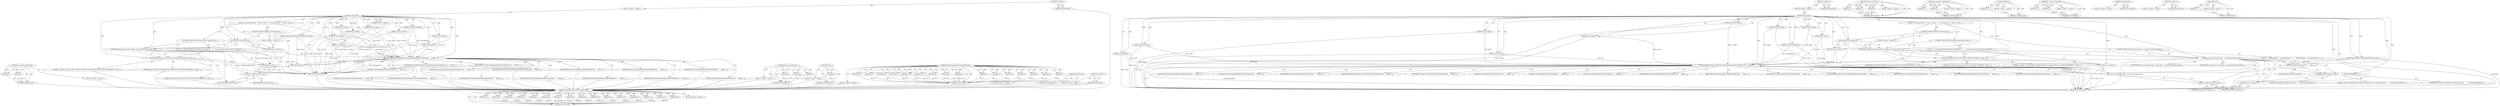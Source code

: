 digraph "View" {
vulnerable_116 [label=<(METHOD,&lt;operator&gt;.fieldAccess)>];
vulnerable_117 [label=<(PARAM,p1)>];
vulnerable_118 [label=<(PARAM,p2)>];
vulnerable_119 [label=<(BLOCK,&lt;empty&gt;,&lt;empty&gt;)>];
vulnerable_120 [label=<(METHOD_RETURN,ANY)>];
vulnerable_6 [label=<(METHOD,&lt;global&gt;)<SUB>1</SUB>>];
vulnerable_7 [label=<(BLOCK,&lt;empty&gt;,&lt;empty&gt;)<SUB>1</SUB>>];
vulnerable_8 [label=<(METHOD,texImage3D)<SUB>1</SUB>>];
vulnerable_9 [label=<(PARAM,GLenum target)<SUB>2</SUB>>];
vulnerable_10 [label=<(PARAM,GLint level)<SUB>3</SUB>>];
vulnerable_11 [label=<(PARAM,GLint internalformat)<SUB>4</SUB>>];
vulnerable_12 [label=<(PARAM,GLsizei width)<SUB>5</SUB>>];
vulnerable_13 [label=<(PARAM,GLsizei height)<SUB>6</SUB>>];
vulnerable_14 [label=<(PARAM,GLsizei depth)<SUB>7</SUB>>];
vulnerable_15 [label=<(PARAM,GLint border)<SUB>8</SUB>>];
vulnerable_16 [label=<(PARAM,GLenum format)<SUB>9</SUB>>];
vulnerable_17 [label=<(PARAM,GLenum type)<SUB>10</SUB>>];
vulnerable_18 [label=<(PARAM,MaybeShared&lt;DOMArrayBufferView&gt; pixels)<SUB>11</SUB>>];
vulnerable_19 [label=<(PARAM,GLuint src_offset)<SUB>12</SUB>>];
vulnerable_20 [label=<(BLOCK,{
  if (isContextLost())
    return;
  if (boun...,{
  if (isContextLost())
    return;
  if (boun...)<SUB>12</SUB>>];
vulnerable_21 [label=<(CONTROL_STRUCTURE,IF,if (isContextLost()))<SUB>13</SUB>>];
vulnerable_22 [label=<(isContextLost,isContextLost())<SUB>13</SUB>>];
vulnerable_23 [label=<(BLOCK,&lt;empty&gt;,&lt;empty&gt;)<SUB>14</SUB>>];
vulnerable_24 [label=<(RETURN,return;,return;)<SUB>14</SUB>>];
vulnerable_25 [label=<(CONTROL_STRUCTURE,IF,if (bound_pixel_unpack_buffer_))<SUB>15</SUB>>];
vulnerable_26 [label=<(IDENTIFIER,bound_pixel_unpack_buffer_,if (bound_pixel_unpack_buffer_))<SUB>15</SUB>>];
vulnerable_27 [label=<(BLOCK,{
    SynthesizeGLError(GL_INVALID_OPERATION, &quot;...,{
    SynthesizeGLError(GL_INVALID_OPERATION, &quot;...)<SUB>15</SUB>>];
vulnerable_28 [label=<(SynthesizeGLError,SynthesizeGLError(GL_INVALID_OPERATION, &quot;texIma...)<SUB>16</SUB>>];
vulnerable_29 [label=<(IDENTIFIER,GL_INVALID_OPERATION,SynthesizeGLError(GL_INVALID_OPERATION, &quot;texIma...)<SUB>16</SUB>>];
vulnerable_30 [label=<(LITERAL,&quot;texImage3D&quot;,SynthesizeGLError(GL_INVALID_OPERATION, &quot;texIma...)<SUB>16</SUB>>];
vulnerable_31 [label=<(LITERAL,&quot;a buffer is bound to PIXEL_UNPACK_BUFFER&quot;,SynthesizeGLError(GL_INVALID_OPERATION, &quot;texIma...)<SUB>17</SUB>>];
vulnerable_32 [label=<(RETURN,return;,return;)<SUB>18</SUB>>];
vulnerable_33 [label=<(TexImageHelperDOMArrayBufferView,TexImageHelperDOMArrayBufferView(
       kTexIm...)<SUB>20</SUB>>];
vulnerable_34 [label=<(IDENTIFIER,kTexImage3D,TexImageHelperDOMArrayBufferView(
       kTexIm...)<SUB>21</SUB>>];
vulnerable_35 [label=<(IDENTIFIER,target,TexImageHelperDOMArrayBufferView(
       kTexIm...)<SUB>21</SUB>>];
vulnerable_36 [label=<(IDENTIFIER,level,TexImageHelperDOMArrayBufferView(
       kTexIm...)<SUB>21</SUB>>];
vulnerable_37 [label=<(IDENTIFIER,internalformat,TexImageHelperDOMArrayBufferView(
       kTexIm...)<SUB>21</SUB>>];
vulnerable_38 [label=<(IDENTIFIER,width,TexImageHelperDOMArrayBufferView(
       kTexIm...)<SUB>21</SUB>>];
vulnerable_39 [label=<(IDENTIFIER,height,TexImageHelperDOMArrayBufferView(
       kTexIm...)<SUB>21</SUB>>];
vulnerable_40 [label=<(IDENTIFIER,depth,TexImageHelperDOMArrayBufferView(
       kTexIm...)<SUB>21</SUB>>];
vulnerable_41 [label=<(IDENTIFIER,border,TexImageHelperDOMArrayBufferView(
       kTexIm...)<SUB>21</SUB>>];
vulnerable_42 [label=<(IDENTIFIER,format,TexImageHelperDOMArrayBufferView(
       kTexIm...)<SUB>22</SUB>>];
vulnerable_43 [label=<(IDENTIFIER,type,TexImageHelperDOMArrayBufferView(
       kTexIm...)<SUB>22</SUB>>];
vulnerable_44 [label=<(LITERAL,0,TexImageHelperDOMArrayBufferView(
       kTexIm...)<SUB>22</SUB>>];
vulnerable_45 [label=<(LITERAL,0,TexImageHelperDOMArrayBufferView(
       kTexIm...)<SUB>22</SUB>>];
vulnerable_46 [label=<(LITERAL,0,TexImageHelperDOMArrayBufferView(
       kTexIm...)<SUB>22</SUB>>];
vulnerable_47 [label=<(View,pixels.View())<SUB>22</SUB>>];
vulnerable_48 [label=<(&lt;operator&gt;.fieldAccess,pixels.View)<SUB>22</SUB>>];
vulnerable_49 [label=<(IDENTIFIER,pixels,pixels.View())<SUB>22</SUB>>];
vulnerable_50 [label=<(FIELD_IDENTIFIER,View,View)<SUB>22</SUB>>];
vulnerable_51 [label=<(IDENTIFIER,kNullNotReachable,TexImageHelperDOMArrayBufferView(
       kTexIm...)<SUB>22</SUB>>];
vulnerable_52 [label=<(IDENTIFIER,src_offset,TexImageHelperDOMArrayBufferView(
       kTexIm...)<SUB>22</SUB>>];
vulnerable_53 [label=<(METHOD_RETURN,void)<SUB>1</SUB>>];
vulnerable_55 [label=<(METHOD_RETURN,ANY)<SUB>1</SUB>>];
vulnerable_87 [label=<(METHOD,SynthesizeGLError)>];
vulnerable_88 [label=<(PARAM,p1)>];
vulnerable_89 [label=<(PARAM,p2)>];
vulnerable_90 [label=<(PARAM,p3)>];
vulnerable_91 [label=<(BLOCK,&lt;empty&gt;,&lt;empty&gt;)>];
vulnerable_92 [label=<(METHOD_RETURN,ANY)>];
vulnerable_112 [label=<(METHOD,View)>];
vulnerable_113 [label=<(PARAM,p1)>];
vulnerable_114 [label=<(BLOCK,&lt;empty&gt;,&lt;empty&gt;)>];
vulnerable_115 [label=<(METHOD_RETURN,ANY)>];
vulnerable_93 [label=<(METHOD,TexImageHelperDOMArrayBufferView)>];
vulnerable_94 [label=<(PARAM,p1)>];
vulnerable_95 [label=<(PARAM,p2)>];
vulnerable_96 [label=<(PARAM,p3)>];
vulnerable_97 [label=<(PARAM,p4)>];
vulnerable_98 [label=<(PARAM,p5)>];
vulnerable_99 [label=<(PARAM,p6)>];
vulnerable_100 [label=<(PARAM,p7)>];
vulnerable_101 [label=<(PARAM,p8)>];
vulnerable_102 [label=<(PARAM,p9)>];
vulnerable_103 [label=<(PARAM,p10)>];
vulnerable_104 [label=<(PARAM,p11)>];
vulnerable_105 [label=<(PARAM,p12)>];
vulnerable_106 [label=<(PARAM,p13)>];
vulnerable_107 [label=<(PARAM,p14)>];
vulnerable_108 [label=<(PARAM,p15)>];
vulnerable_109 [label=<(PARAM,p16)>];
vulnerable_110 [label=<(BLOCK,&lt;empty&gt;,&lt;empty&gt;)>];
vulnerable_111 [label=<(METHOD_RETURN,ANY)>];
vulnerable_84 [label=<(METHOD,isContextLost)>];
vulnerable_85 [label=<(BLOCK,&lt;empty&gt;,&lt;empty&gt;)>];
vulnerable_86 [label=<(METHOD_RETURN,ANY)>];
vulnerable_78 [label=<(METHOD,&lt;global&gt;)<SUB>1</SUB>>];
vulnerable_79 [label=<(BLOCK,&lt;empty&gt;,&lt;empty&gt;)>];
vulnerable_80 [label=<(METHOD_RETURN,ANY)>];
fixed_116 [label=<(METHOD,TexImageHelperDOMArrayBufferView)>];
fixed_117 [label=<(PARAM,p1)>];
fixed_118 [label=<(PARAM,p2)>];
fixed_119 [label=<(PARAM,p3)>];
fixed_120 [label=<(PARAM,p4)>];
fixed_121 [label=<(PARAM,p5)>];
fixed_122 [label=<(PARAM,p6)>];
fixed_123 [label=<(PARAM,p7)>];
fixed_124 [label=<(PARAM,p8)>];
fixed_125 [label=<(PARAM,p9)>];
fixed_126 [label=<(PARAM,p10)>];
fixed_127 [label=<(PARAM,p11)>];
fixed_128 [label=<(PARAM,p12)>];
fixed_129 [label=<(PARAM,p13)>];
fixed_130 [label=<(PARAM,p14)>];
fixed_131 [label=<(PARAM,p15)>];
fixed_132 [label=<(PARAM,p16)>];
fixed_133 [label=<(BLOCK,&lt;empty&gt;,&lt;empty&gt;)>];
fixed_134 [label=<(METHOD_RETURN,ANY)>];
fixed_6 [label=<(METHOD,&lt;global&gt;)<SUB>1</SUB>>];
fixed_7 [label=<(BLOCK,&lt;empty&gt;,&lt;empty&gt;)<SUB>1</SUB>>];
fixed_8 [label=<(METHOD,texImage3D)<SUB>1</SUB>>];
fixed_9 [label=<(PARAM,GLenum target)<SUB>2</SUB>>];
fixed_10 [label=<(PARAM,GLint level)<SUB>3</SUB>>];
fixed_11 [label=<(PARAM,GLint internalformat)<SUB>4</SUB>>];
fixed_12 [label=<(PARAM,GLsizei width)<SUB>5</SUB>>];
fixed_13 [label=<(PARAM,GLsizei height)<SUB>6</SUB>>];
fixed_14 [label=<(PARAM,GLsizei depth)<SUB>7</SUB>>];
fixed_15 [label=<(PARAM,GLint border)<SUB>8</SUB>>];
fixed_16 [label=<(PARAM,GLenum format)<SUB>9</SUB>>];
fixed_17 [label=<(PARAM,GLenum type)<SUB>10</SUB>>];
fixed_18 [label=<(PARAM,MaybeShared&lt;DOMArrayBufferView&gt; pixels)<SUB>11</SUB>>];
fixed_19 [label=<(PARAM,GLuint src_offset)<SUB>12</SUB>>];
fixed_20 [label=<(BLOCK,{
  if (isContextLost())
    return;
  if (boun...,{
  if (isContextLost())
    return;
  if (boun...)<SUB>12</SUB>>];
fixed_21 [label=<(CONTROL_STRUCTURE,IF,if (isContextLost()))<SUB>13</SUB>>];
fixed_22 [label=<(isContextLost,isContextLost())<SUB>13</SUB>>];
fixed_23 [label=<(BLOCK,&lt;empty&gt;,&lt;empty&gt;)<SUB>14</SUB>>];
fixed_24 [label=<(RETURN,return;,return;)<SUB>14</SUB>>];
fixed_25 [label=<(CONTROL_STRUCTURE,IF,if (bound_pixel_unpack_buffer_))<SUB>15</SUB>>];
fixed_26 [label=<(IDENTIFIER,bound_pixel_unpack_buffer_,if (bound_pixel_unpack_buffer_))<SUB>15</SUB>>];
fixed_27 [label=<(BLOCK,{
    SynthesizeGLError(GL_INVALID_OPERATION, &quot;...,{
    SynthesizeGLError(GL_INVALID_OPERATION, &quot;...)<SUB>15</SUB>>];
fixed_28 [label=<(SynthesizeGLError,SynthesizeGLError(GL_INVALID_OPERATION, &quot;texIma...)<SUB>16</SUB>>];
fixed_29 [label=<(IDENTIFIER,GL_INVALID_OPERATION,SynthesizeGLError(GL_INVALID_OPERATION, &quot;texIma...)<SUB>16</SUB>>];
fixed_30 [label=<(LITERAL,&quot;texImage3D&quot;,SynthesizeGLError(GL_INVALID_OPERATION, &quot;texIma...)<SUB>16</SUB>>];
fixed_31 [label=<(LITERAL,&quot;a buffer is bound to PIXEL_UNPACK_BUFFER&quot;,SynthesizeGLError(GL_INVALID_OPERATION, &quot;texIma...)<SUB>17</SUB>>];
fixed_32 [label=<(RETURN,return;,return;)<SUB>18</SUB>>];
fixed_33 [label=<(CONTROL_STRUCTURE,IF,if (unpack_flip_y_ || unpack_premultiply_alpha_))<SUB>20</SUB>>];
fixed_34 [label=<(&lt;operator&gt;.logicalOr,unpack_flip_y_ || unpack_premultiply_alpha_)<SUB>20</SUB>>];
fixed_35 [label=<(IDENTIFIER,unpack_flip_y_,unpack_flip_y_ || unpack_premultiply_alpha_)<SUB>20</SUB>>];
fixed_36 [label=<(IDENTIFIER,unpack_premultiply_alpha_,unpack_flip_y_ || unpack_premultiply_alpha_)<SUB>20</SUB>>];
fixed_37 [label=<(BLOCK,{
    DCHECK(pixels);
    SynthesizeGLError(
  ...,{
    DCHECK(pixels);
    SynthesizeGLError(
  ...)<SUB>20</SUB>>];
fixed_38 [label=<(DCHECK,DCHECK(pixels))<SUB>21</SUB>>];
fixed_39 [label=<(IDENTIFIER,pixels,DCHECK(pixels))<SUB>21</SUB>>];
fixed_40 [label=<(SynthesizeGLError,SynthesizeGLError(
        GL_INVALID_OPERATION...)<SUB>22</SUB>>];
fixed_41 [label=<(IDENTIFIER,GL_INVALID_OPERATION,SynthesizeGLError(
        GL_INVALID_OPERATION...)<SUB>23</SUB>>];
fixed_42 [label=<(LITERAL,&quot;texImage3D&quot;,SynthesizeGLError(
        GL_INVALID_OPERATION...)<SUB>23</SUB>>];
fixed_43 [label=<(LITERAL,&quot;FLIP_Y or PREMULTIPLY_ALPHA isn't allowed for ...,SynthesizeGLError(
        GL_INVALID_OPERATION...)<SUB>24</SUB>>];
fixed_44 [label=<(RETURN,return;,return;)<SUB>25</SUB>>];
fixed_45 [label=<(TexImageHelperDOMArrayBufferView,TexImageHelperDOMArrayBufferView(
       kTexIm...)<SUB>27</SUB>>];
fixed_46 [label=<(IDENTIFIER,kTexImage3D,TexImageHelperDOMArrayBufferView(
       kTexIm...)<SUB>28</SUB>>];
fixed_47 [label=<(IDENTIFIER,target,TexImageHelperDOMArrayBufferView(
       kTexIm...)<SUB>28</SUB>>];
fixed_48 [label=<(IDENTIFIER,level,TexImageHelperDOMArrayBufferView(
       kTexIm...)<SUB>28</SUB>>];
fixed_49 [label=<(IDENTIFIER,internalformat,TexImageHelperDOMArrayBufferView(
       kTexIm...)<SUB>28</SUB>>];
fixed_50 [label=<(IDENTIFIER,width,TexImageHelperDOMArrayBufferView(
       kTexIm...)<SUB>28</SUB>>];
fixed_51 [label=<(IDENTIFIER,height,TexImageHelperDOMArrayBufferView(
       kTexIm...)<SUB>28</SUB>>];
fixed_52 [label=<(IDENTIFIER,depth,TexImageHelperDOMArrayBufferView(
       kTexIm...)<SUB>28</SUB>>];
fixed_53 [label=<(IDENTIFIER,border,TexImageHelperDOMArrayBufferView(
       kTexIm...)<SUB>28</SUB>>];
fixed_54 [label=<(IDENTIFIER,format,TexImageHelperDOMArrayBufferView(
       kTexIm...)<SUB>29</SUB>>];
fixed_55 [label=<(IDENTIFIER,type,TexImageHelperDOMArrayBufferView(
       kTexIm...)<SUB>29</SUB>>];
fixed_56 [label=<(LITERAL,0,TexImageHelperDOMArrayBufferView(
       kTexIm...)<SUB>29</SUB>>];
fixed_57 [label=<(LITERAL,0,TexImageHelperDOMArrayBufferView(
       kTexIm...)<SUB>29</SUB>>];
fixed_58 [label=<(LITERAL,0,TexImageHelperDOMArrayBufferView(
       kTexIm...)<SUB>29</SUB>>];
fixed_59 [label=<(View,pixels.View())<SUB>29</SUB>>];
fixed_60 [label=<(&lt;operator&gt;.fieldAccess,pixels.View)<SUB>29</SUB>>];
fixed_61 [label=<(IDENTIFIER,pixels,pixels.View())<SUB>29</SUB>>];
fixed_62 [label=<(FIELD_IDENTIFIER,View,View)<SUB>29</SUB>>];
fixed_63 [label=<(IDENTIFIER,kNullNotReachable,TexImageHelperDOMArrayBufferView(
       kTexIm...)<SUB>29</SUB>>];
fixed_64 [label=<(IDENTIFIER,src_offset,TexImageHelperDOMArrayBufferView(
       kTexIm...)<SUB>29</SUB>>];
fixed_65 [label=<(METHOD_RETURN,void)<SUB>1</SUB>>];
fixed_67 [label=<(METHOD_RETURN,ANY)<SUB>1</SUB>>];
fixed_101 [label=<(METHOD,SynthesizeGLError)>];
fixed_102 [label=<(PARAM,p1)>];
fixed_103 [label=<(PARAM,p2)>];
fixed_104 [label=<(PARAM,p3)>];
fixed_105 [label=<(BLOCK,&lt;empty&gt;,&lt;empty&gt;)>];
fixed_106 [label=<(METHOD_RETURN,ANY)>];
fixed_139 [label=<(METHOD,&lt;operator&gt;.fieldAccess)>];
fixed_140 [label=<(PARAM,p1)>];
fixed_141 [label=<(PARAM,p2)>];
fixed_142 [label=<(BLOCK,&lt;empty&gt;,&lt;empty&gt;)>];
fixed_143 [label=<(METHOD_RETURN,ANY)>];
fixed_112 [label=<(METHOD,DCHECK)>];
fixed_113 [label=<(PARAM,p1)>];
fixed_114 [label=<(BLOCK,&lt;empty&gt;,&lt;empty&gt;)>];
fixed_115 [label=<(METHOD_RETURN,ANY)>];
fixed_107 [label=<(METHOD,&lt;operator&gt;.logicalOr)>];
fixed_108 [label=<(PARAM,p1)>];
fixed_109 [label=<(PARAM,p2)>];
fixed_110 [label=<(BLOCK,&lt;empty&gt;,&lt;empty&gt;)>];
fixed_111 [label=<(METHOD_RETURN,ANY)>];
fixed_98 [label=<(METHOD,isContextLost)>];
fixed_99 [label=<(BLOCK,&lt;empty&gt;,&lt;empty&gt;)>];
fixed_100 [label=<(METHOD_RETURN,ANY)>];
fixed_92 [label=<(METHOD,&lt;global&gt;)<SUB>1</SUB>>];
fixed_93 [label=<(BLOCK,&lt;empty&gt;,&lt;empty&gt;)>];
fixed_94 [label=<(METHOD_RETURN,ANY)>];
fixed_135 [label=<(METHOD,View)>];
fixed_136 [label=<(PARAM,p1)>];
fixed_137 [label=<(BLOCK,&lt;empty&gt;,&lt;empty&gt;)>];
fixed_138 [label=<(METHOD_RETURN,ANY)>];
vulnerable_116 -> vulnerable_117  [key=0, label="AST: "];
vulnerable_116 -> vulnerable_117  [key=1, label="DDG: "];
vulnerable_116 -> vulnerable_119  [key=0, label="AST: "];
vulnerable_116 -> vulnerable_118  [key=0, label="AST: "];
vulnerable_116 -> vulnerable_118  [key=1, label="DDG: "];
vulnerable_116 -> vulnerable_120  [key=0, label="AST: "];
vulnerable_116 -> vulnerable_120  [key=1, label="CFG: "];
vulnerable_117 -> vulnerable_120  [key=0, label="DDG: p1"];
vulnerable_118 -> vulnerable_120  [key=0, label="DDG: p2"];
vulnerable_119 -> fixed_116  [key=0];
vulnerable_120 -> fixed_116  [key=0];
vulnerable_6 -> vulnerable_7  [key=0, label="AST: "];
vulnerable_6 -> vulnerable_55  [key=0, label="AST: "];
vulnerable_6 -> vulnerable_55  [key=1, label="CFG: "];
vulnerable_7 -> vulnerable_8  [key=0, label="AST: "];
vulnerable_8 -> vulnerable_9  [key=0, label="AST: "];
vulnerable_8 -> vulnerable_9  [key=1, label="DDG: "];
vulnerable_8 -> vulnerable_10  [key=0, label="AST: "];
vulnerable_8 -> vulnerable_10  [key=1, label="DDG: "];
vulnerable_8 -> vulnerable_11  [key=0, label="AST: "];
vulnerable_8 -> vulnerable_11  [key=1, label="DDG: "];
vulnerable_8 -> vulnerable_12  [key=0, label="AST: "];
vulnerable_8 -> vulnerable_12  [key=1, label="DDG: "];
vulnerable_8 -> vulnerable_13  [key=0, label="AST: "];
vulnerable_8 -> vulnerable_13  [key=1, label="DDG: "];
vulnerable_8 -> vulnerable_14  [key=0, label="AST: "];
vulnerable_8 -> vulnerable_14  [key=1, label="DDG: "];
vulnerable_8 -> vulnerable_15  [key=0, label="AST: "];
vulnerable_8 -> vulnerable_15  [key=1, label="DDG: "];
vulnerable_8 -> vulnerable_16  [key=0, label="AST: "];
vulnerable_8 -> vulnerable_16  [key=1, label="DDG: "];
vulnerable_8 -> vulnerable_17  [key=0, label="AST: "];
vulnerable_8 -> vulnerable_17  [key=1, label="DDG: "];
vulnerable_8 -> vulnerable_18  [key=0, label="AST: "];
vulnerable_8 -> vulnerable_18  [key=1, label="DDG: "];
vulnerable_8 -> vulnerable_19  [key=0, label="AST: "];
vulnerable_8 -> vulnerable_19  [key=1, label="DDG: "];
vulnerable_8 -> vulnerable_20  [key=0, label="AST: "];
vulnerable_8 -> vulnerable_53  [key=0, label="AST: "];
vulnerable_8 -> vulnerable_22  [key=0, label="CFG: "];
vulnerable_8 -> vulnerable_22  [key=1, label="DDG: "];
vulnerable_8 -> vulnerable_26  [key=0, label="DDG: "];
vulnerable_8 -> vulnerable_33  [key=0, label="DDG: "];
vulnerable_8 -> vulnerable_24  [key=0, label="DDG: "];
vulnerable_8 -> vulnerable_32  [key=0, label="DDG: "];
vulnerable_8 -> vulnerable_28  [key=0, label="DDG: "];
vulnerable_9 -> vulnerable_53  [key=0, label="DDG: target"];
vulnerable_9 -> vulnerable_33  [key=0, label="DDG: target"];
vulnerable_10 -> vulnerable_53  [key=0, label="DDG: level"];
vulnerable_10 -> vulnerable_33  [key=0, label="DDG: level"];
vulnerable_11 -> vulnerable_53  [key=0, label="DDG: internalformat"];
vulnerable_11 -> vulnerable_33  [key=0, label="DDG: internalformat"];
vulnerable_12 -> vulnerable_53  [key=0, label="DDG: width"];
vulnerable_12 -> vulnerable_33  [key=0, label="DDG: width"];
vulnerable_13 -> vulnerable_53  [key=0, label="DDG: height"];
vulnerable_13 -> vulnerable_33  [key=0, label="DDG: height"];
vulnerable_14 -> vulnerable_53  [key=0, label="DDG: depth"];
vulnerable_14 -> vulnerable_33  [key=0, label="DDG: depth"];
vulnerable_15 -> vulnerable_53  [key=0, label="DDG: border"];
vulnerable_15 -> vulnerable_33  [key=0, label="DDG: border"];
vulnerable_16 -> vulnerable_53  [key=0, label="DDG: format"];
vulnerable_16 -> vulnerable_33  [key=0, label="DDG: format"];
vulnerable_17 -> vulnerable_53  [key=0, label="DDG: type"];
vulnerable_17 -> vulnerable_33  [key=0, label="DDG: type"];
vulnerable_18 -> vulnerable_53  [key=0, label="DDG: pixels"];
vulnerable_18 -> vulnerable_47  [key=0, label="DDG: pixels"];
vulnerable_19 -> vulnerable_53  [key=0, label="DDG: src_offset"];
vulnerable_19 -> vulnerable_33  [key=0, label="DDG: src_offset"];
vulnerable_20 -> vulnerable_21  [key=0, label="AST: "];
vulnerable_20 -> vulnerable_25  [key=0, label="AST: "];
vulnerable_20 -> vulnerable_33  [key=0, label="AST: "];
vulnerable_21 -> vulnerable_22  [key=0, label="AST: "];
vulnerable_21 -> vulnerable_23  [key=0, label="AST: "];
vulnerable_22 -> vulnerable_24  [key=0, label="CFG: "];
vulnerable_22 -> vulnerable_24  [key=1, label="CDG: "];
vulnerable_22 -> vulnerable_26  [key=0, label="CFG: "];
vulnerable_22 -> vulnerable_26  [key=1, label="CDG: "];
vulnerable_22 -> vulnerable_53  [key=0, label="DDG: isContextLost()"];
vulnerable_23 -> vulnerable_24  [key=0, label="AST: "];
vulnerable_24 -> vulnerable_53  [key=0, label="CFG: "];
vulnerable_24 -> vulnerable_53  [key=1, label="DDG: &lt;RET&gt;"];
vulnerable_25 -> vulnerable_26  [key=0, label="AST: "];
vulnerable_25 -> vulnerable_27  [key=0, label="AST: "];
vulnerable_26 -> vulnerable_28  [key=0, label="CFG: "];
vulnerable_26 -> vulnerable_28  [key=1, label="CDG: "];
vulnerable_26 -> vulnerable_50  [key=0, label="CFG: "];
vulnerable_26 -> vulnerable_50  [key=1, label="CDG: "];
vulnerable_26 -> vulnerable_47  [key=0, label="CDG: "];
vulnerable_26 -> vulnerable_48  [key=0, label="CDG: "];
vulnerable_26 -> vulnerable_32  [key=0, label="CDG: "];
vulnerable_26 -> vulnerable_33  [key=0, label="CDG: "];
vulnerable_27 -> vulnerable_28  [key=0, label="AST: "];
vulnerable_27 -> vulnerable_32  [key=0, label="AST: "];
vulnerable_28 -> vulnerable_29  [key=0, label="AST: "];
vulnerable_28 -> vulnerable_30  [key=0, label="AST: "];
vulnerable_28 -> vulnerable_31  [key=0, label="AST: "];
vulnerable_28 -> vulnerable_32  [key=0, label="CFG: "];
vulnerable_28 -> vulnerable_53  [key=0, label="DDG: GL_INVALID_OPERATION"];
vulnerable_29 -> fixed_116  [key=0];
vulnerable_30 -> fixed_116  [key=0];
vulnerable_31 -> fixed_116  [key=0];
vulnerable_32 -> vulnerable_53  [key=0, label="CFG: "];
vulnerable_32 -> vulnerable_53  [key=1, label="DDG: &lt;RET&gt;"];
vulnerable_33 -> vulnerable_34  [key=0, label="AST: "];
vulnerable_33 -> vulnerable_35  [key=0, label="AST: "];
vulnerable_33 -> vulnerable_36  [key=0, label="AST: "];
vulnerable_33 -> vulnerable_37  [key=0, label="AST: "];
vulnerable_33 -> vulnerable_38  [key=0, label="AST: "];
vulnerable_33 -> vulnerable_39  [key=0, label="AST: "];
vulnerable_33 -> vulnerable_40  [key=0, label="AST: "];
vulnerable_33 -> vulnerable_41  [key=0, label="AST: "];
vulnerable_33 -> vulnerable_42  [key=0, label="AST: "];
vulnerable_33 -> vulnerable_43  [key=0, label="AST: "];
vulnerable_33 -> vulnerable_44  [key=0, label="AST: "];
vulnerable_33 -> vulnerable_45  [key=0, label="AST: "];
vulnerable_33 -> vulnerable_46  [key=0, label="AST: "];
vulnerable_33 -> vulnerable_47  [key=0, label="AST: "];
vulnerable_33 -> vulnerable_51  [key=0, label="AST: "];
vulnerable_33 -> vulnerable_52  [key=0, label="AST: "];
vulnerable_33 -> vulnerable_53  [key=0, label="CFG: "];
vulnerable_33 -> vulnerable_53  [key=1, label="DDG: kTexImage3D"];
vulnerable_34 -> fixed_116  [key=0];
vulnerable_35 -> fixed_116  [key=0];
vulnerable_36 -> fixed_116  [key=0];
vulnerable_37 -> fixed_116  [key=0];
vulnerable_38 -> fixed_116  [key=0];
vulnerable_39 -> fixed_116  [key=0];
vulnerable_40 -> fixed_116  [key=0];
vulnerable_41 -> fixed_116  [key=0];
vulnerable_42 -> fixed_116  [key=0];
vulnerable_43 -> fixed_116  [key=0];
vulnerable_44 -> fixed_116  [key=0];
vulnerable_45 -> fixed_116  [key=0];
vulnerable_46 -> fixed_116  [key=0];
vulnerable_47 -> vulnerable_48  [key=0, label="AST: "];
vulnerable_47 -> vulnerable_33  [key=0, label="CFG: "];
vulnerable_47 -> vulnerable_33  [key=1, label="DDG: pixels.View"];
vulnerable_48 -> vulnerable_49  [key=0, label="AST: "];
vulnerable_48 -> vulnerable_50  [key=0, label="AST: "];
vulnerable_48 -> vulnerable_47  [key=0, label="CFG: "];
vulnerable_49 -> fixed_116  [key=0];
vulnerable_50 -> vulnerable_48  [key=0, label="CFG: "];
vulnerable_51 -> fixed_116  [key=0];
vulnerable_52 -> fixed_116  [key=0];
vulnerable_53 -> fixed_116  [key=0];
vulnerable_55 -> fixed_116  [key=0];
vulnerable_87 -> vulnerable_88  [key=0, label="AST: "];
vulnerable_87 -> vulnerable_88  [key=1, label="DDG: "];
vulnerable_87 -> vulnerable_91  [key=0, label="AST: "];
vulnerable_87 -> vulnerable_89  [key=0, label="AST: "];
vulnerable_87 -> vulnerable_89  [key=1, label="DDG: "];
vulnerable_87 -> vulnerable_92  [key=0, label="AST: "];
vulnerable_87 -> vulnerable_92  [key=1, label="CFG: "];
vulnerable_87 -> vulnerable_90  [key=0, label="AST: "];
vulnerable_87 -> vulnerable_90  [key=1, label="DDG: "];
vulnerable_88 -> vulnerable_92  [key=0, label="DDG: p1"];
vulnerable_89 -> vulnerable_92  [key=0, label="DDG: p2"];
vulnerable_90 -> vulnerable_92  [key=0, label="DDG: p3"];
vulnerable_91 -> fixed_116  [key=0];
vulnerable_92 -> fixed_116  [key=0];
vulnerable_112 -> vulnerable_113  [key=0, label="AST: "];
vulnerable_112 -> vulnerable_113  [key=1, label="DDG: "];
vulnerable_112 -> vulnerable_114  [key=0, label="AST: "];
vulnerable_112 -> vulnerable_115  [key=0, label="AST: "];
vulnerable_112 -> vulnerable_115  [key=1, label="CFG: "];
vulnerable_113 -> vulnerable_115  [key=0, label="DDG: p1"];
vulnerable_114 -> fixed_116  [key=0];
vulnerable_115 -> fixed_116  [key=0];
vulnerable_93 -> vulnerable_94  [key=0, label="AST: "];
vulnerable_93 -> vulnerable_94  [key=1, label="DDG: "];
vulnerable_93 -> vulnerable_110  [key=0, label="AST: "];
vulnerable_93 -> vulnerable_95  [key=0, label="AST: "];
vulnerable_93 -> vulnerable_95  [key=1, label="DDG: "];
vulnerable_93 -> vulnerable_111  [key=0, label="AST: "];
vulnerable_93 -> vulnerable_111  [key=1, label="CFG: "];
vulnerable_93 -> vulnerable_96  [key=0, label="AST: "];
vulnerable_93 -> vulnerable_96  [key=1, label="DDG: "];
vulnerable_93 -> vulnerable_97  [key=0, label="AST: "];
vulnerable_93 -> vulnerable_97  [key=1, label="DDG: "];
vulnerable_93 -> vulnerable_98  [key=0, label="AST: "];
vulnerable_93 -> vulnerable_98  [key=1, label="DDG: "];
vulnerable_93 -> vulnerable_99  [key=0, label="AST: "];
vulnerable_93 -> vulnerable_99  [key=1, label="DDG: "];
vulnerable_93 -> vulnerable_100  [key=0, label="AST: "];
vulnerable_93 -> vulnerable_100  [key=1, label="DDG: "];
vulnerable_93 -> vulnerable_101  [key=0, label="AST: "];
vulnerable_93 -> vulnerable_101  [key=1, label="DDG: "];
vulnerable_93 -> vulnerable_102  [key=0, label="AST: "];
vulnerable_93 -> vulnerable_102  [key=1, label="DDG: "];
vulnerable_93 -> vulnerable_103  [key=0, label="AST: "];
vulnerable_93 -> vulnerable_103  [key=1, label="DDG: "];
vulnerable_93 -> vulnerable_104  [key=0, label="AST: "];
vulnerable_93 -> vulnerable_104  [key=1, label="DDG: "];
vulnerable_93 -> vulnerable_105  [key=0, label="AST: "];
vulnerable_93 -> vulnerable_105  [key=1, label="DDG: "];
vulnerable_93 -> vulnerable_106  [key=0, label="AST: "];
vulnerable_93 -> vulnerable_106  [key=1, label="DDG: "];
vulnerable_93 -> vulnerable_107  [key=0, label="AST: "];
vulnerable_93 -> vulnerable_107  [key=1, label="DDG: "];
vulnerable_93 -> vulnerable_108  [key=0, label="AST: "];
vulnerable_93 -> vulnerable_108  [key=1, label="DDG: "];
vulnerable_93 -> vulnerable_109  [key=0, label="AST: "];
vulnerable_93 -> vulnerable_109  [key=1, label="DDG: "];
vulnerable_94 -> vulnerable_111  [key=0, label="DDG: p1"];
vulnerable_95 -> vulnerable_111  [key=0, label="DDG: p2"];
vulnerable_96 -> vulnerable_111  [key=0, label="DDG: p3"];
vulnerable_97 -> vulnerable_111  [key=0, label="DDG: p4"];
vulnerable_98 -> vulnerable_111  [key=0, label="DDG: p5"];
vulnerable_99 -> vulnerable_111  [key=0, label="DDG: p6"];
vulnerable_100 -> vulnerable_111  [key=0, label="DDG: p7"];
vulnerable_101 -> vulnerable_111  [key=0, label="DDG: p8"];
vulnerable_102 -> vulnerable_111  [key=0, label="DDG: p9"];
vulnerable_103 -> vulnerable_111  [key=0, label="DDG: p10"];
vulnerable_104 -> vulnerable_111  [key=0, label="DDG: p11"];
vulnerable_105 -> vulnerable_111  [key=0, label="DDG: p12"];
vulnerable_106 -> vulnerable_111  [key=0, label="DDG: p13"];
vulnerable_107 -> vulnerable_111  [key=0, label="DDG: p14"];
vulnerable_108 -> vulnerable_111  [key=0, label="DDG: p15"];
vulnerable_109 -> vulnerable_111  [key=0, label="DDG: p16"];
vulnerable_110 -> fixed_116  [key=0];
vulnerable_111 -> fixed_116  [key=0];
vulnerable_84 -> vulnerable_85  [key=0, label="AST: "];
vulnerable_84 -> vulnerable_86  [key=0, label="AST: "];
vulnerable_84 -> vulnerable_86  [key=1, label="CFG: "];
vulnerable_85 -> fixed_116  [key=0];
vulnerable_86 -> fixed_116  [key=0];
vulnerable_78 -> vulnerable_79  [key=0, label="AST: "];
vulnerable_78 -> vulnerable_80  [key=0, label="AST: "];
vulnerable_78 -> vulnerable_80  [key=1, label="CFG: "];
vulnerable_79 -> fixed_116  [key=0];
vulnerable_80 -> fixed_116  [key=0];
fixed_116 -> fixed_117  [key=0, label="AST: "];
fixed_116 -> fixed_117  [key=1, label="DDG: "];
fixed_116 -> fixed_133  [key=0, label="AST: "];
fixed_116 -> fixed_118  [key=0, label="AST: "];
fixed_116 -> fixed_118  [key=1, label="DDG: "];
fixed_116 -> fixed_134  [key=0, label="AST: "];
fixed_116 -> fixed_134  [key=1, label="CFG: "];
fixed_116 -> fixed_119  [key=0, label="AST: "];
fixed_116 -> fixed_119  [key=1, label="DDG: "];
fixed_116 -> fixed_120  [key=0, label="AST: "];
fixed_116 -> fixed_120  [key=1, label="DDG: "];
fixed_116 -> fixed_121  [key=0, label="AST: "];
fixed_116 -> fixed_121  [key=1, label="DDG: "];
fixed_116 -> fixed_122  [key=0, label="AST: "];
fixed_116 -> fixed_122  [key=1, label="DDG: "];
fixed_116 -> fixed_123  [key=0, label="AST: "];
fixed_116 -> fixed_123  [key=1, label="DDG: "];
fixed_116 -> fixed_124  [key=0, label="AST: "];
fixed_116 -> fixed_124  [key=1, label="DDG: "];
fixed_116 -> fixed_125  [key=0, label="AST: "];
fixed_116 -> fixed_125  [key=1, label="DDG: "];
fixed_116 -> fixed_126  [key=0, label="AST: "];
fixed_116 -> fixed_126  [key=1, label="DDG: "];
fixed_116 -> fixed_127  [key=0, label="AST: "];
fixed_116 -> fixed_127  [key=1, label="DDG: "];
fixed_116 -> fixed_128  [key=0, label="AST: "];
fixed_116 -> fixed_128  [key=1, label="DDG: "];
fixed_116 -> fixed_129  [key=0, label="AST: "];
fixed_116 -> fixed_129  [key=1, label="DDG: "];
fixed_116 -> fixed_130  [key=0, label="AST: "];
fixed_116 -> fixed_130  [key=1, label="DDG: "];
fixed_116 -> fixed_131  [key=0, label="AST: "];
fixed_116 -> fixed_131  [key=1, label="DDG: "];
fixed_116 -> fixed_132  [key=0, label="AST: "];
fixed_116 -> fixed_132  [key=1, label="DDG: "];
fixed_117 -> fixed_134  [key=0, label="DDG: p1"];
fixed_118 -> fixed_134  [key=0, label="DDG: p2"];
fixed_119 -> fixed_134  [key=0, label="DDG: p3"];
fixed_120 -> fixed_134  [key=0, label="DDG: p4"];
fixed_121 -> fixed_134  [key=0, label="DDG: p5"];
fixed_122 -> fixed_134  [key=0, label="DDG: p6"];
fixed_123 -> fixed_134  [key=0, label="DDG: p7"];
fixed_124 -> fixed_134  [key=0, label="DDG: p8"];
fixed_125 -> fixed_134  [key=0, label="DDG: p9"];
fixed_126 -> fixed_134  [key=0, label="DDG: p10"];
fixed_127 -> fixed_134  [key=0, label="DDG: p11"];
fixed_128 -> fixed_134  [key=0, label="DDG: p12"];
fixed_129 -> fixed_134  [key=0, label="DDG: p13"];
fixed_130 -> fixed_134  [key=0, label="DDG: p14"];
fixed_131 -> fixed_134  [key=0, label="DDG: p15"];
fixed_132 -> fixed_134  [key=0, label="DDG: p16"];
fixed_6 -> fixed_7  [key=0, label="AST: "];
fixed_6 -> fixed_67  [key=0, label="AST: "];
fixed_6 -> fixed_67  [key=1, label="CFG: "];
fixed_7 -> fixed_8  [key=0, label="AST: "];
fixed_8 -> fixed_9  [key=0, label="AST: "];
fixed_8 -> fixed_9  [key=1, label="DDG: "];
fixed_8 -> fixed_10  [key=0, label="AST: "];
fixed_8 -> fixed_10  [key=1, label="DDG: "];
fixed_8 -> fixed_11  [key=0, label="AST: "];
fixed_8 -> fixed_11  [key=1, label="DDG: "];
fixed_8 -> fixed_12  [key=0, label="AST: "];
fixed_8 -> fixed_12  [key=1, label="DDG: "];
fixed_8 -> fixed_13  [key=0, label="AST: "];
fixed_8 -> fixed_13  [key=1, label="DDG: "];
fixed_8 -> fixed_14  [key=0, label="AST: "];
fixed_8 -> fixed_14  [key=1, label="DDG: "];
fixed_8 -> fixed_15  [key=0, label="AST: "];
fixed_8 -> fixed_15  [key=1, label="DDG: "];
fixed_8 -> fixed_16  [key=0, label="AST: "];
fixed_8 -> fixed_16  [key=1, label="DDG: "];
fixed_8 -> fixed_17  [key=0, label="AST: "];
fixed_8 -> fixed_17  [key=1, label="DDG: "];
fixed_8 -> fixed_18  [key=0, label="AST: "];
fixed_8 -> fixed_18  [key=1, label="DDG: "];
fixed_8 -> fixed_19  [key=0, label="AST: "];
fixed_8 -> fixed_19  [key=1, label="DDG: "];
fixed_8 -> fixed_20  [key=0, label="AST: "];
fixed_8 -> fixed_65  [key=0, label="AST: "];
fixed_8 -> fixed_22  [key=0, label="CFG: "];
fixed_8 -> fixed_22  [key=1, label="DDG: "];
fixed_8 -> fixed_26  [key=0, label="DDG: "];
fixed_8 -> fixed_45  [key=0, label="DDG: "];
fixed_8 -> fixed_24  [key=0, label="DDG: "];
fixed_8 -> fixed_32  [key=0, label="DDG: "];
fixed_8 -> fixed_34  [key=0, label="DDG: "];
fixed_8 -> fixed_44  [key=0, label="DDG: "];
fixed_8 -> fixed_28  [key=0, label="DDG: "];
fixed_8 -> fixed_38  [key=0, label="DDG: "];
fixed_8 -> fixed_40  [key=0, label="DDG: "];
fixed_9 -> fixed_65  [key=0, label="DDG: target"];
fixed_9 -> fixed_45  [key=0, label="DDG: target"];
fixed_10 -> fixed_65  [key=0, label="DDG: level"];
fixed_10 -> fixed_45  [key=0, label="DDG: level"];
fixed_11 -> fixed_65  [key=0, label="DDG: internalformat"];
fixed_11 -> fixed_45  [key=0, label="DDG: internalformat"];
fixed_12 -> fixed_65  [key=0, label="DDG: width"];
fixed_12 -> fixed_45  [key=0, label="DDG: width"];
fixed_13 -> fixed_65  [key=0, label="DDG: height"];
fixed_13 -> fixed_45  [key=0, label="DDG: height"];
fixed_14 -> fixed_65  [key=0, label="DDG: depth"];
fixed_14 -> fixed_45  [key=0, label="DDG: depth"];
fixed_15 -> fixed_65  [key=0, label="DDG: border"];
fixed_15 -> fixed_45  [key=0, label="DDG: border"];
fixed_16 -> fixed_65  [key=0, label="DDG: format"];
fixed_16 -> fixed_45  [key=0, label="DDG: format"];
fixed_17 -> fixed_65  [key=0, label="DDG: type"];
fixed_17 -> fixed_45  [key=0, label="DDG: type"];
fixed_18 -> fixed_65  [key=0, label="DDG: pixels"];
fixed_18 -> fixed_59  [key=0, label="DDG: pixels"];
fixed_18 -> fixed_38  [key=0, label="DDG: pixels"];
fixed_19 -> fixed_65  [key=0, label="DDG: src_offset"];
fixed_19 -> fixed_45  [key=0, label="DDG: src_offset"];
fixed_20 -> fixed_21  [key=0, label="AST: "];
fixed_20 -> fixed_25  [key=0, label="AST: "];
fixed_20 -> fixed_33  [key=0, label="AST: "];
fixed_20 -> fixed_45  [key=0, label="AST: "];
fixed_21 -> fixed_22  [key=0, label="AST: "];
fixed_21 -> fixed_23  [key=0, label="AST: "];
fixed_22 -> fixed_24  [key=0, label="CFG: "];
fixed_22 -> fixed_24  [key=1, label="CDG: "];
fixed_22 -> fixed_26  [key=0, label="CFG: "];
fixed_22 -> fixed_26  [key=1, label="CDG: "];
fixed_22 -> fixed_65  [key=0, label="DDG: isContextLost()"];
fixed_23 -> fixed_24  [key=0, label="AST: "];
fixed_24 -> fixed_65  [key=0, label="CFG: "];
fixed_24 -> fixed_65  [key=1, label="DDG: &lt;RET&gt;"];
fixed_25 -> fixed_26  [key=0, label="AST: "];
fixed_25 -> fixed_27  [key=0, label="AST: "];
fixed_26 -> fixed_28  [key=0, label="CFG: "];
fixed_26 -> fixed_28  [key=1, label="CDG: "];
fixed_26 -> fixed_34  [key=0, label="CFG: "];
fixed_26 -> fixed_34  [key=1, label="CDG: "];
fixed_26 -> fixed_32  [key=0, label="CDG: "];
fixed_27 -> fixed_28  [key=0, label="AST: "];
fixed_27 -> fixed_32  [key=0, label="AST: "];
fixed_28 -> fixed_29  [key=0, label="AST: "];
fixed_28 -> fixed_30  [key=0, label="AST: "];
fixed_28 -> fixed_31  [key=0, label="AST: "];
fixed_28 -> fixed_32  [key=0, label="CFG: "];
fixed_32 -> fixed_65  [key=0, label="CFG: "];
fixed_32 -> fixed_65  [key=1, label="DDG: &lt;RET&gt;"];
fixed_33 -> fixed_34  [key=0, label="AST: "];
fixed_33 -> fixed_37  [key=0, label="AST: "];
fixed_34 -> fixed_35  [key=0, label="AST: "];
fixed_34 -> fixed_36  [key=0, label="AST: "];
fixed_34 -> fixed_38  [key=0, label="CFG: "];
fixed_34 -> fixed_38  [key=1, label="CDG: "];
fixed_34 -> fixed_62  [key=0, label="CFG: "];
fixed_34 -> fixed_62  [key=1, label="CDG: "];
fixed_34 -> fixed_65  [key=0, label="DDG: unpack_premultiply_alpha_"];
fixed_34 -> fixed_60  [key=0, label="CDG: "];
fixed_34 -> fixed_45  [key=0, label="CDG: "];
fixed_34 -> fixed_40  [key=0, label="CDG: "];
fixed_34 -> fixed_59  [key=0, label="CDG: "];
fixed_34 -> fixed_44  [key=0, label="CDG: "];
fixed_37 -> fixed_38  [key=0, label="AST: "];
fixed_37 -> fixed_40  [key=0, label="AST: "];
fixed_37 -> fixed_44  [key=0, label="AST: "];
fixed_38 -> fixed_39  [key=0, label="AST: "];
fixed_38 -> fixed_40  [key=0, label="CFG: "];
fixed_40 -> fixed_41  [key=0, label="AST: "];
fixed_40 -> fixed_42  [key=0, label="AST: "];
fixed_40 -> fixed_43  [key=0, label="AST: "];
fixed_40 -> fixed_44  [key=0, label="CFG: "];
fixed_44 -> fixed_65  [key=0, label="CFG: "];
fixed_44 -> fixed_65  [key=1, label="DDG: &lt;RET&gt;"];
fixed_45 -> fixed_46  [key=0, label="AST: "];
fixed_45 -> fixed_47  [key=0, label="AST: "];
fixed_45 -> fixed_48  [key=0, label="AST: "];
fixed_45 -> fixed_49  [key=0, label="AST: "];
fixed_45 -> fixed_50  [key=0, label="AST: "];
fixed_45 -> fixed_51  [key=0, label="AST: "];
fixed_45 -> fixed_52  [key=0, label="AST: "];
fixed_45 -> fixed_53  [key=0, label="AST: "];
fixed_45 -> fixed_54  [key=0, label="AST: "];
fixed_45 -> fixed_55  [key=0, label="AST: "];
fixed_45 -> fixed_56  [key=0, label="AST: "];
fixed_45 -> fixed_57  [key=0, label="AST: "];
fixed_45 -> fixed_58  [key=0, label="AST: "];
fixed_45 -> fixed_59  [key=0, label="AST: "];
fixed_45 -> fixed_63  [key=0, label="AST: "];
fixed_45 -> fixed_64  [key=0, label="AST: "];
fixed_45 -> fixed_65  [key=0, label="CFG: "];
fixed_45 -> fixed_65  [key=1, label="DDG: kTexImage3D"];
fixed_59 -> fixed_60  [key=0, label="AST: "];
fixed_59 -> fixed_45  [key=0, label="CFG: "];
fixed_59 -> fixed_45  [key=1, label="DDG: pixels.View"];
fixed_60 -> fixed_61  [key=0, label="AST: "];
fixed_60 -> fixed_62  [key=0, label="AST: "];
fixed_60 -> fixed_59  [key=0, label="CFG: "];
fixed_62 -> fixed_60  [key=0, label="CFG: "];
fixed_101 -> fixed_102  [key=0, label="AST: "];
fixed_101 -> fixed_102  [key=1, label="DDG: "];
fixed_101 -> fixed_105  [key=0, label="AST: "];
fixed_101 -> fixed_103  [key=0, label="AST: "];
fixed_101 -> fixed_103  [key=1, label="DDG: "];
fixed_101 -> fixed_106  [key=0, label="AST: "];
fixed_101 -> fixed_106  [key=1, label="CFG: "];
fixed_101 -> fixed_104  [key=0, label="AST: "];
fixed_101 -> fixed_104  [key=1, label="DDG: "];
fixed_102 -> fixed_106  [key=0, label="DDG: p1"];
fixed_103 -> fixed_106  [key=0, label="DDG: p2"];
fixed_104 -> fixed_106  [key=0, label="DDG: p3"];
fixed_139 -> fixed_140  [key=0, label="AST: "];
fixed_139 -> fixed_140  [key=1, label="DDG: "];
fixed_139 -> fixed_142  [key=0, label="AST: "];
fixed_139 -> fixed_141  [key=0, label="AST: "];
fixed_139 -> fixed_141  [key=1, label="DDG: "];
fixed_139 -> fixed_143  [key=0, label="AST: "];
fixed_139 -> fixed_143  [key=1, label="CFG: "];
fixed_140 -> fixed_143  [key=0, label="DDG: p1"];
fixed_141 -> fixed_143  [key=0, label="DDG: p2"];
fixed_112 -> fixed_113  [key=0, label="AST: "];
fixed_112 -> fixed_113  [key=1, label="DDG: "];
fixed_112 -> fixed_114  [key=0, label="AST: "];
fixed_112 -> fixed_115  [key=0, label="AST: "];
fixed_112 -> fixed_115  [key=1, label="CFG: "];
fixed_113 -> fixed_115  [key=0, label="DDG: p1"];
fixed_107 -> fixed_108  [key=0, label="AST: "];
fixed_107 -> fixed_108  [key=1, label="DDG: "];
fixed_107 -> fixed_110  [key=0, label="AST: "];
fixed_107 -> fixed_109  [key=0, label="AST: "];
fixed_107 -> fixed_109  [key=1, label="DDG: "];
fixed_107 -> fixed_111  [key=0, label="AST: "];
fixed_107 -> fixed_111  [key=1, label="CFG: "];
fixed_108 -> fixed_111  [key=0, label="DDG: p1"];
fixed_109 -> fixed_111  [key=0, label="DDG: p2"];
fixed_98 -> fixed_99  [key=0, label="AST: "];
fixed_98 -> fixed_100  [key=0, label="AST: "];
fixed_98 -> fixed_100  [key=1, label="CFG: "];
fixed_92 -> fixed_93  [key=0, label="AST: "];
fixed_92 -> fixed_94  [key=0, label="AST: "];
fixed_92 -> fixed_94  [key=1, label="CFG: "];
fixed_135 -> fixed_136  [key=0, label="AST: "];
fixed_135 -> fixed_136  [key=1, label="DDG: "];
fixed_135 -> fixed_137  [key=0, label="AST: "];
fixed_135 -> fixed_138  [key=0, label="AST: "];
fixed_135 -> fixed_138  [key=1, label="CFG: "];
fixed_136 -> fixed_138  [key=0, label="DDG: p1"];
}
